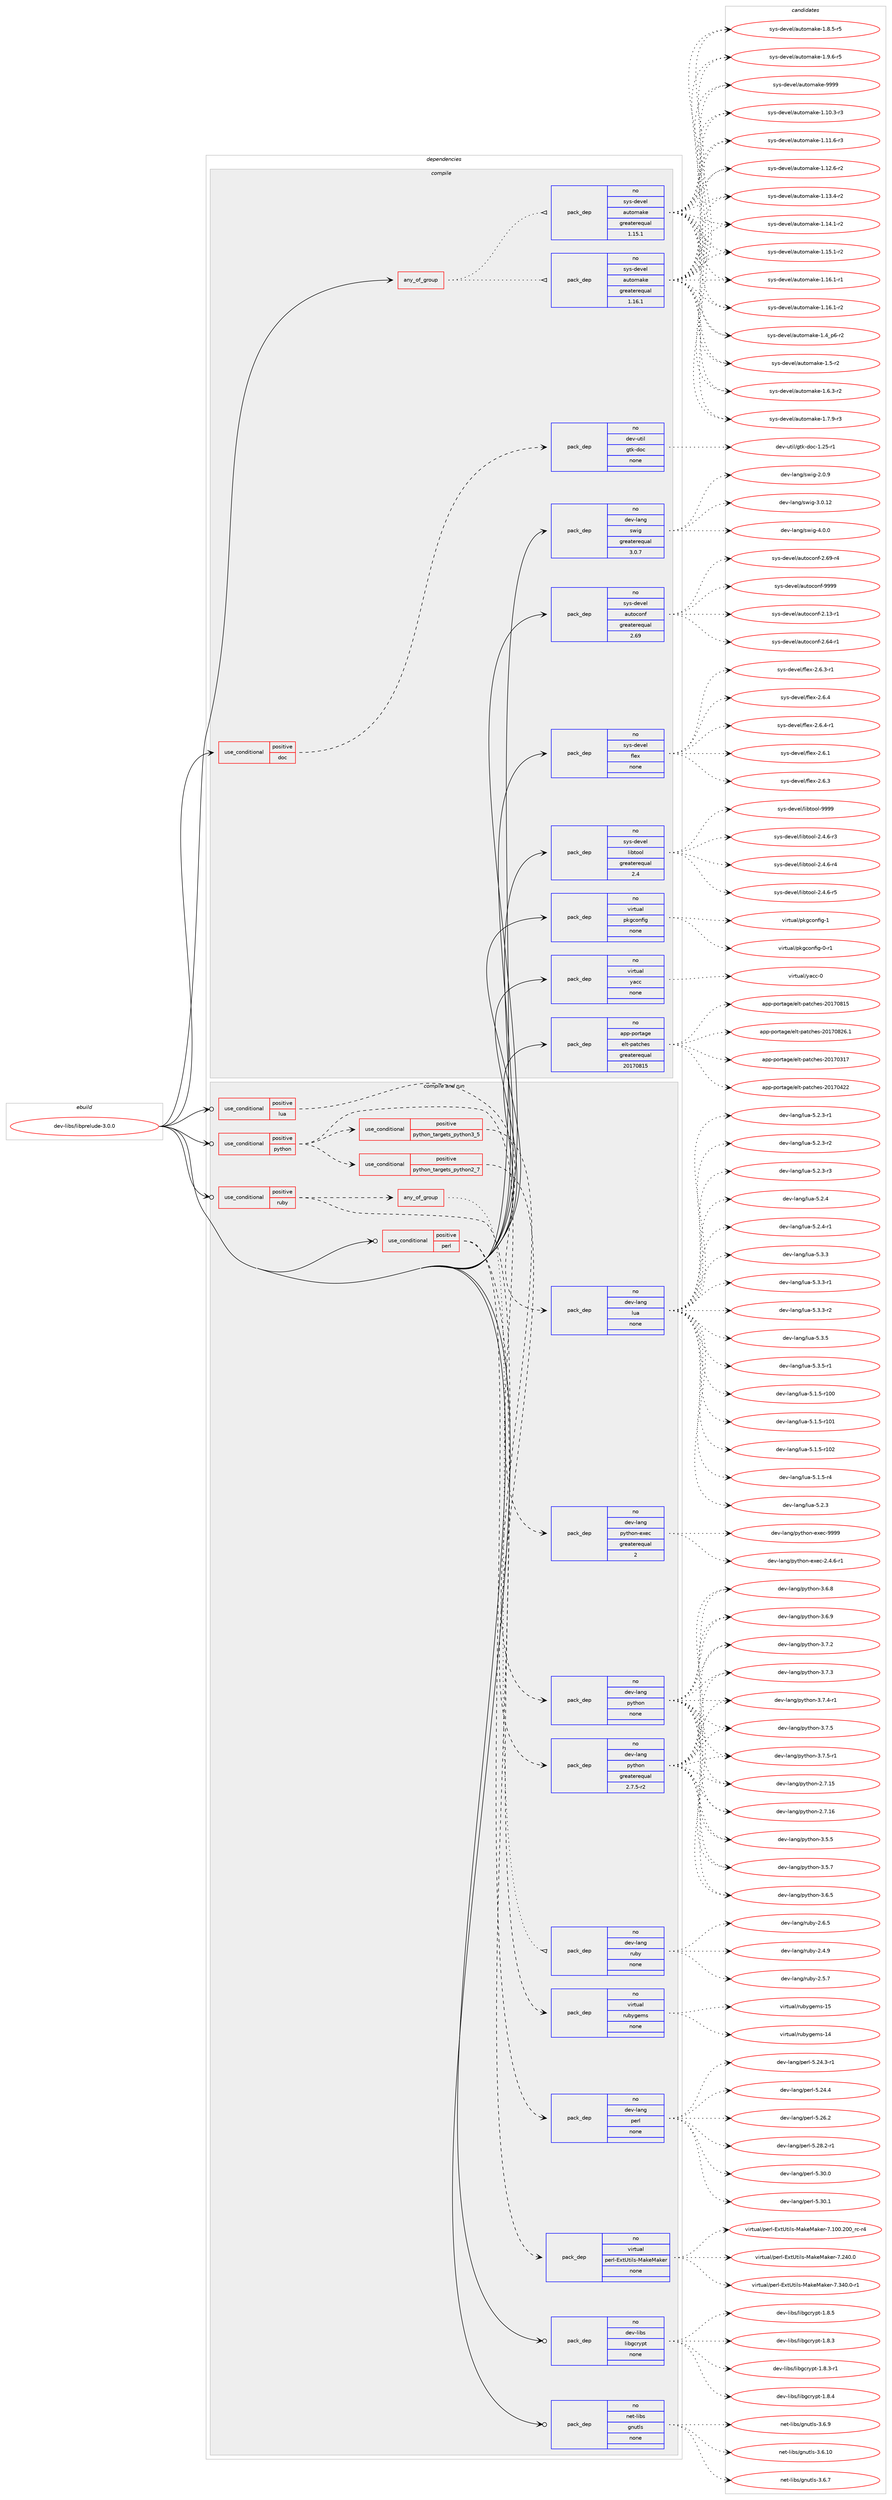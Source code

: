 digraph prolog {

# *************
# Graph options
# *************

newrank=true;
concentrate=true;
compound=true;
graph [rankdir=LR,fontname=Helvetica,fontsize=10,ranksep=1.5];#, ranksep=2.5, nodesep=0.2];
edge  [arrowhead=vee];
node  [fontname=Helvetica,fontsize=10];

# **********
# The ebuild
# **********

subgraph cluster_leftcol {
color=gray;
rank=same;
label=<<i>ebuild</i>>;
id [label="dev-libs/libprelude-3.0.0", color=red, width=4, href="../dev-libs/libprelude-3.0.0.svg"];
}

# ****************
# The dependencies
# ****************

subgraph cluster_midcol {
color=gray;
label=<<i>dependencies</i>>;
subgraph cluster_compile {
fillcolor="#eeeeee";
style=filled;
label=<<i>compile</i>>;
subgraph any11144 {
dependency566555 [label=<<TABLE BORDER="0" CELLBORDER="1" CELLSPACING="0" CELLPADDING="4"><TR><TD CELLPADDING="10">any_of_group</TD></TR></TABLE>>, shape=none, color=red];subgraph pack423115 {
dependency566556 [label=<<TABLE BORDER="0" CELLBORDER="1" CELLSPACING="0" CELLPADDING="4" WIDTH="220"><TR><TD ROWSPAN="6" CELLPADDING="30">pack_dep</TD></TR><TR><TD WIDTH="110">no</TD></TR><TR><TD>sys-devel</TD></TR><TR><TD>automake</TD></TR><TR><TD>greaterequal</TD></TR><TR><TD>1.16.1</TD></TR></TABLE>>, shape=none, color=blue];
}
dependency566555:e -> dependency566556:w [weight=20,style="dotted",arrowhead="oinv"];
subgraph pack423116 {
dependency566557 [label=<<TABLE BORDER="0" CELLBORDER="1" CELLSPACING="0" CELLPADDING="4" WIDTH="220"><TR><TD ROWSPAN="6" CELLPADDING="30">pack_dep</TD></TR><TR><TD WIDTH="110">no</TD></TR><TR><TD>sys-devel</TD></TR><TR><TD>automake</TD></TR><TR><TD>greaterequal</TD></TR><TR><TD>1.15.1</TD></TR></TABLE>>, shape=none, color=blue];
}
dependency566555:e -> dependency566557:w [weight=20,style="dotted",arrowhead="oinv"];
}
id:e -> dependency566555:w [weight=20,style="solid",arrowhead="vee"];
subgraph cond131939 {
dependency566558 [label=<<TABLE BORDER="0" CELLBORDER="1" CELLSPACING="0" CELLPADDING="4"><TR><TD ROWSPAN="3" CELLPADDING="10">use_conditional</TD></TR><TR><TD>positive</TD></TR><TR><TD>doc</TD></TR></TABLE>>, shape=none, color=red];
subgraph pack423117 {
dependency566559 [label=<<TABLE BORDER="0" CELLBORDER="1" CELLSPACING="0" CELLPADDING="4" WIDTH="220"><TR><TD ROWSPAN="6" CELLPADDING="30">pack_dep</TD></TR><TR><TD WIDTH="110">no</TD></TR><TR><TD>dev-util</TD></TR><TR><TD>gtk-doc</TD></TR><TR><TD>none</TD></TR><TR><TD></TD></TR></TABLE>>, shape=none, color=blue];
}
dependency566558:e -> dependency566559:w [weight=20,style="dashed",arrowhead="vee"];
}
id:e -> dependency566558:w [weight=20,style="solid",arrowhead="vee"];
subgraph pack423118 {
dependency566560 [label=<<TABLE BORDER="0" CELLBORDER="1" CELLSPACING="0" CELLPADDING="4" WIDTH="220"><TR><TD ROWSPAN="6" CELLPADDING="30">pack_dep</TD></TR><TR><TD WIDTH="110">no</TD></TR><TR><TD>app-portage</TD></TR><TR><TD>elt-patches</TD></TR><TR><TD>greaterequal</TD></TR><TR><TD>20170815</TD></TR></TABLE>>, shape=none, color=blue];
}
id:e -> dependency566560:w [weight=20,style="solid",arrowhead="vee"];
subgraph pack423119 {
dependency566561 [label=<<TABLE BORDER="0" CELLBORDER="1" CELLSPACING="0" CELLPADDING="4" WIDTH="220"><TR><TD ROWSPAN="6" CELLPADDING="30">pack_dep</TD></TR><TR><TD WIDTH="110">no</TD></TR><TR><TD>dev-lang</TD></TR><TR><TD>swig</TD></TR><TR><TD>greaterequal</TD></TR><TR><TD>3.0.7</TD></TR></TABLE>>, shape=none, color=blue];
}
id:e -> dependency566561:w [weight=20,style="solid",arrowhead="vee"];
subgraph pack423120 {
dependency566562 [label=<<TABLE BORDER="0" CELLBORDER="1" CELLSPACING="0" CELLPADDING="4" WIDTH="220"><TR><TD ROWSPAN="6" CELLPADDING="30">pack_dep</TD></TR><TR><TD WIDTH="110">no</TD></TR><TR><TD>sys-devel</TD></TR><TR><TD>autoconf</TD></TR><TR><TD>greaterequal</TD></TR><TR><TD>2.69</TD></TR></TABLE>>, shape=none, color=blue];
}
id:e -> dependency566562:w [weight=20,style="solid",arrowhead="vee"];
subgraph pack423121 {
dependency566563 [label=<<TABLE BORDER="0" CELLBORDER="1" CELLSPACING="0" CELLPADDING="4" WIDTH="220"><TR><TD ROWSPAN="6" CELLPADDING="30">pack_dep</TD></TR><TR><TD WIDTH="110">no</TD></TR><TR><TD>sys-devel</TD></TR><TR><TD>flex</TD></TR><TR><TD>none</TD></TR><TR><TD></TD></TR></TABLE>>, shape=none, color=blue];
}
id:e -> dependency566563:w [weight=20,style="solid",arrowhead="vee"];
subgraph pack423122 {
dependency566564 [label=<<TABLE BORDER="0" CELLBORDER="1" CELLSPACING="0" CELLPADDING="4" WIDTH="220"><TR><TD ROWSPAN="6" CELLPADDING="30">pack_dep</TD></TR><TR><TD WIDTH="110">no</TD></TR><TR><TD>sys-devel</TD></TR><TR><TD>libtool</TD></TR><TR><TD>greaterequal</TD></TR><TR><TD>2.4</TD></TR></TABLE>>, shape=none, color=blue];
}
id:e -> dependency566564:w [weight=20,style="solid",arrowhead="vee"];
subgraph pack423123 {
dependency566565 [label=<<TABLE BORDER="0" CELLBORDER="1" CELLSPACING="0" CELLPADDING="4" WIDTH="220"><TR><TD ROWSPAN="6" CELLPADDING="30">pack_dep</TD></TR><TR><TD WIDTH="110">no</TD></TR><TR><TD>virtual</TD></TR><TR><TD>pkgconfig</TD></TR><TR><TD>none</TD></TR><TR><TD></TD></TR></TABLE>>, shape=none, color=blue];
}
id:e -> dependency566565:w [weight=20,style="solid",arrowhead="vee"];
subgraph pack423124 {
dependency566566 [label=<<TABLE BORDER="0" CELLBORDER="1" CELLSPACING="0" CELLPADDING="4" WIDTH="220"><TR><TD ROWSPAN="6" CELLPADDING="30">pack_dep</TD></TR><TR><TD WIDTH="110">no</TD></TR><TR><TD>virtual</TD></TR><TR><TD>yacc</TD></TR><TR><TD>none</TD></TR><TR><TD></TD></TR></TABLE>>, shape=none, color=blue];
}
id:e -> dependency566566:w [weight=20,style="solid",arrowhead="vee"];
}
subgraph cluster_compileandrun {
fillcolor="#eeeeee";
style=filled;
label=<<i>compile and run</i>>;
subgraph cond131940 {
dependency566567 [label=<<TABLE BORDER="0" CELLBORDER="1" CELLSPACING="0" CELLPADDING="4"><TR><TD ROWSPAN="3" CELLPADDING="10">use_conditional</TD></TR><TR><TD>positive</TD></TR><TR><TD>lua</TD></TR></TABLE>>, shape=none, color=red];
subgraph pack423125 {
dependency566568 [label=<<TABLE BORDER="0" CELLBORDER="1" CELLSPACING="0" CELLPADDING="4" WIDTH="220"><TR><TD ROWSPAN="6" CELLPADDING="30">pack_dep</TD></TR><TR><TD WIDTH="110">no</TD></TR><TR><TD>dev-lang</TD></TR><TR><TD>lua</TD></TR><TR><TD>none</TD></TR><TR><TD></TD></TR></TABLE>>, shape=none, color=blue];
}
dependency566567:e -> dependency566568:w [weight=20,style="dashed",arrowhead="vee"];
}
id:e -> dependency566567:w [weight=20,style="solid",arrowhead="odotvee"];
subgraph cond131941 {
dependency566569 [label=<<TABLE BORDER="0" CELLBORDER="1" CELLSPACING="0" CELLPADDING="4"><TR><TD ROWSPAN="3" CELLPADDING="10">use_conditional</TD></TR><TR><TD>positive</TD></TR><TR><TD>perl</TD></TR></TABLE>>, shape=none, color=red];
subgraph pack423126 {
dependency566570 [label=<<TABLE BORDER="0" CELLBORDER="1" CELLSPACING="0" CELLPADDING="4" WIDTH="220"><TR><TD ROWSPAN="6" CELLPADDING="30">pack_dep</TD></TR><TR><TD WIDTH="110">no</TD></TR><TR><TD>dev-lang</TD></TR><TR><TD>perl</TD></TR><TR><TD>none</TD></TR><TR><TD></TD></TR></TABLE>>, shape=none, color=blue];
}
dependency566569:e -> dependency566570:w [weight=20,style="dashed",arrowhead="vee"];
subgraph pack423127 {
dependency566571 [label=<<TABLE BORDER="0" CELLBORDER="1" CELLSPACING="0" CELLPADDING="4" WIDTH="220"><TR><TD ROWSPAN="6" CELLPADDING="30">pack_dep</TD></TR><TR><TD WIDTH="110">no</TD></TR><TR><TD>virtual</TD></TR><TR><TD>perl-ExtUtils-MakeMaker</TD></TR><TR><TD>none</TD></TR><TR><TD></TD></TR></TABLE>>, shape=none, color=blue];
}
dependency566569:e -> dependency566571:w [weight=20,style="dashed",arrowhead="vee"];
}
id:e -> dependency566569:w [weight=20,style="solid",arrowhead="odotvee"];
subgraph cond131942 {
dependency566572 [label=<<TABLE BORDER="0" CELLBORDER="1" CELLSPACING="0" CELLPADDING="4"><TR><TD ROWSPAN="3" CELLPADDING="10">use_conditional</TD></TR><TR><TD>positive</TD></TR><TR><TD>python</TD></TR></TABLE>>, shape=none, color=red];
subgraph cond131943 {
dependency566573 [label=<<TABLE BORDER="0" CELLBORDER="1" CELLSPACING="0" CELLPADDING="4"><TR><TD ROWSPAN="3" CELLPADDING="10">use_conditional</TD></TR><TR><TD>positive</TD></TR><TR><TD>python_targets_python2_7</TD></TR></TABLE>>, shape=none, color=red];
subgraph pack423128 {
dependency566574 [label=<<TABLE BORDER="0" CELLBORDER="1" CELLSPACING="0" CELLPADDING="4" WIDTH="220"><TR><TD ROWSPAN="6" CELLPADDING="30">pack_dep</TD></TR><TR><TD WIDTH="110">no</TD></TR><TR><TD>dev-lang</TD></TR><TR><TD>python</TD></TR><TR><TD>greaterequal</TD></TR><TR><TD>2.7.5-r2</TD></TR></TABLE>>, shape=none, color=blue];
}
dependency566573:e -> dependency566574:w [weight=20,style="dashed",arrowhead="vee"];
}
dependency566572:e -> dependency566573:w [weight=20,style="dashed",arrowhead="vee"];
subgraph cond131944 {
dependency566575 [label=<<TABLE BORDER="0" CELLBORDER="1" CELLSPACING="0" CELLPADDING="4"><TR><TD ROWSPAN="3" CELLPADDING="10">use_conditional</TD></TR><TR><TD>positive</TD></TR><TR><TD>python_targets_python3_5</TD></TR></TABLE>>, shape=none, color=red];
subgraph pack423129 {
dependency566576 [label=<<TABLE BORDER="0" CELLBORDER="1" CELLSPACING="0" CELLPADDING="4" WIDTH="220"><TR><TD ROWSPAN="6" CELLPADDING="30">pack_dep</TD></TR><TR><TD WIDTH="110">no</TD></TR><TR><TD>dev-lang</TD></TR><TR><TD>python</TD></TR><TR><TD>none</TD></TR><TR><TD></TD></TR></TABLE>>, shape=none, color=blue];
}
dependency566575:e -> dependency566576:w [weight=20,style="dashed",arrowhead="vee"];
}
dependency566572:e -> dependency566575:w [weight=20,style="dashed",arrowhead="vee"];
subgraph pack423130 {
dependency566577 [label=<<TABLE BORDER="0" CELLBORDER="1" CELLSPACING="0" CELLPADDING="4" WIDTH="220"><TR><TD ROWSPAN="6" CELLPADDING="30">pack_dep</TD></TR><TR><TD WIDTH="110">no</TD></TR><TR><TD>dev-lang</TD></TR><TR><TD>python-exec</TD></TR><TR><TD>greaterequal</TD></TR><TR><TD>2</TD></TR></TABLE>>, shape=none, color=blue];
}
dependency566572:e -> dependency566577:w [weight=20,style="dashed",arrowhead="vee"];
}
id:e -> dependency566572:w [weight=20,style="solid",arrowhead="odotvee"];
subgraph cond131945 {
dependency566578 [label=<<TABLE BORDER="0" CELLBORDER="1" CELLSPACING="0" CELLPADDING="4"><TR><TD ROWSPAN="3" CELLPADDING="10">use_conditional</TD></TR><TR><TD>positive</TD></TR><TR><TD>ruby</TD></TR></TABLE>>, shape=none, color=red];
subgraph any11145 {
dependency566579 [label=<<TABLE BORDER="0" CELLBORDER="1" CELLSPACING="0" CELLPADDING="4"><TR><TD CELLPADDING="10">any_of_group</TD></TR></TABLE>>, shape=none, color=red];subgraph pack423131 {
dependency566580 [label=<<TABLE BORDER="0" CELLBORDER="1" CELLSPACING="0" CELLPADDING="4" WIDTH="220"><TR><TD ROWSPAN="6" CELLPADDING="30">pack_dep</TD></TR><TR><TD WIDTH="110">no</TD></TR><TR><TD>dev-lang</TD></TR><TR><TD>ruby</TD></TR><TR><TD>none</TD></TR><TR><TD></TD></TR></TABLE>>, shape=none, color=blue];
}
dependency566579:e -> dependency566580:w [weight=20,style="dotted",arrowhead="oinv"];
}
dependency566578:e -> dependency566579:w [weight=20,style="dashed",arrowhead="vee"];
subgraph pack423132 {
dependency566581 [label=<<TABLE BORDER="0" CELLBORDER="1" CELLSPACING="0" CELLPADDING="4" WIDTH="220"><TR><TD ROWSPAN="6" CELLPADDING="30">pack_dep</TD></TR><TR><TD WIDTH="110">no</TD></TR><TR><TD>virtual</TD></TR><TR><TD>rubygems</TD></TR><TR><TD>none</TD></TR><TR><TD></TD></TR></TABLE>>, shape=none, color=blue];
}
dependency566578:e -> dependency566581:w [weight=20,style="dashed",arrowhead="vee"];
}
id:e -> dependency566578:w [weight=20,style="solid",arrowhead="odotvee"];
subgraph pack423133 {
dependency566582 [label=<<TABLE BORDER="0" CELLBORDER="1" CELLSPACING="0" CELLPADDING="4" WIDTH="220"><TR><TD ROWSPAN="6" CELLPADDING="30">pack_dep</TD></TR><TR><TD WIDTH="110">no</TD></TR><TR><TD>dev-libs</TD></TR><TR><TD>libgcrypt</TD></TR><TR><TD>none</TD></TR><TR><TD></TD></TR></TABLE>>, shape=none, color=blue];
}
id:e -> dependency566582:w [weight=20,style="solid",arrowhead="odotvee"];
subgraph pack423134 {
dependency566583 [label=<<TABLE BORDER="0" CELLBORDER="1" CELLSPACING="0" CELLPADDING="4" WIDTH="220"><TR><TD ROWSPAN="6" CELLPADDING="30">pack_dep</TD></TR><TR><TD WIDTH="110">no</TD></TR><TR><TD>net-libs</TD></TR><TR><TD>gnutls</TD></TR><TR><TD>none</TD></TR><TR><TD></TD></TR></TABLE>>, shape=none, color=blue];
}
id:e -> dependency566583:w [weight=20,style="solid",arrowhead="odotvee"];
}
subgraph cluster_run {
fillcolor="#eeeeee";
style=filled;
label=<<i>run</i>>;
}
}

# **************
# The candidates
# **************

subgraph cluster_choices {
rank=same;
color=gray;
label=<<i>candidates</i>>;

subgraph choice423115 {
color=black;
nodesep=1;
choice11512111545100101118101108479711711611110997107101454946494846514511451 [label="sys-devel/automake-1.10.3-r3", color=red, width=4,href="../sys-devel/automake-1.10.3-r3.svg"];
choice11512111545100101118101108479711711611110997107101454946494946544511451 [label="sys-devel/automake-1.11.6-r3", color=red, width=4,href="../sys-devel/automake-1.11.6-r3.svg"];
choice11512111545100101118101108479711711611110997107101454946495046544511450 [label="sys-devel/automake-1.12.6-r2", color=red, width=4,href="../sys-devel/automake-1.12.6-r2.svg"];
choice11512111545100101118101108479711711611110997107101454946495146524511450 [label="sys-devel/automake-1.13.4-r2", color=red, width=4,href="../sys-devel/automake-1.13.4-r2.svg"];
choice11512111545100101118101108479711711611110997107101454946495246494511450 [label="sys-devel/automake-1.14.1-r2", color=red, width=4,href="../sys-devel/automake-1.14.1-r2.svg"];
choice11512111545100101118101108479711711611110997107101454946495346494511450 [label="sys-devel/automake-1.15.1-r2", color=red, width=4,href="../sys-devel/automake-1.15.1-r2.svg"];
choice11512111545100101118101108479711711611110997107101454946495446494511449 [label="sys-devel/automake-1.16.1-r1", color=red, width=4,href="../sys-devel/automake-1.16.1-r1.svg"];
choice11512111545100101118101108479711711611110997107101454946495446494511450 [label="sys-devel/automake-1.16.1-r2", color=red, width=4,href="../sys-devel/automake-1.16.1-r2.svg"];
choice115121115451001011181011084797117116111109971071014549465295112544511450 [label="sys-devel/automake-1.4_p6-r2", color=red, width=4,href="../sys-devel/automake-1.4_p6-r2.svg"];
choice11512111545100101118101108479711711611110997107101454946534511450 [label="sys-devel/automake-1.5-r2", color=red, width=4,href="../sys-devel/automake-1.5-r2.svg"];
choice115121115451001011181011084797117116111109971071014549465446514511450 [label="sys-devel/automake-1.6.3-r2", color=red, width=4,href="../sys-devel/automake-1.6.3-r2.svg"];
choice115121115451001011181011084797117116111109971071014549465546574511451 [label="sys-devel/automake-1.7.9-r3", color=red, width=4,href="../sys-devel/automake-1.7.9-r3.svg"];
choice115121115451001011181011084797117116111109971071014549465646534511453 [label="sys-devel/automake-1.8.5-r5", color=red, width=4,href="../sys-devel/automake-1.8.5-r5.svg"];
choice115121115451001011181011084797117116111109971071014549465746544511453 [label="sys-devel/automake-1.9.6-r5", color=red, width=4,href="../sys-devel/automake-1.9.6-r5.svg"];
choice115121115451001011181011084797117116111109971071014557575757 [label="sys-devel/automake-9999", color=red, width=4,href="../sys-devel/automake-9999.svg"];
dependency566556:e -> choice11512111545100101118101108479711711611110997107101454946494846514511451:w [style=dotted,weight="100"];
dependency566556:e -> choice11512111545100101118101108479711711611110997107101454946494946544511451:w [style=dotted,weight="100"];
dependency566556:e -> choice11512111545100101118101108479711711611110997107101454946495046544511450:w [style=dotted,weight="100"];
dependency566556:e -> choice11512111545100101118101108479711711611110997107101454946495146524511450:w [style=dotted,weight="100"];
dependency566556:e -> choice11512111545100101118101108479711711611110997107101454946495246494511450:w [style=dotted,weight="100"];
dependency566556:e -> choice11512111545100101118101108479711711611110997107101454946495346494511450:w [style=dotted,weight="100"];
dependency566556:e -> choice11512111545100101118101108479711711611110997107101454946495446494511449:w [style=dotted,weight="100"];
dependency566556:e -> choice11512111545100101118101108479711711611110997107101454946495446494511450:w [style=dotted,weight="100"];
dependency566556:e -> choice115121115451001011181011084797117116111109971071014549465295112544511450:w [style=dotted,weight="100"];
dependency566556:e -> choice11512111545100101118101108479711711611110997107101454946534511450:w [style=dotted,weight="100"];
dependency566556:e -> choice115121115451001011181011084797117116111109971071014549465446514511450:w [style=dotted,weight="100"];
dependency566556:e -> choice115121115451001011181011084797117116111109971071014549465546574511451:w [style=dotted,weight="100"];
dependency566556:e -> choice115121115451001011181011084797117116111109971071014549465646534511453:w [style=dotted,weight="100"];
dependency566556:e -> choice115121115451001011181011084797117116111109971071014549465746544511453:w [style=dotted,weight="100"];
dependency566556:e -> choice115121115451001011181011084797117116111109971071014557575757:w [style=dotted,weight="100"];
}
subgraph choice423116 {
color=black;
nodesep=1;
choice11512111545100101118101108479711711611110997107101454946494846514511451 [label="sys-devel/automake-1.10.3-r3", color=red, width=4,href="../sys-devel/automake-1.10.3-r3.svg"];
choice11512111545100101118101108479711711611110997107101454946494946544511451 [label="sys-devel/automake-1.11.6-r3", color=red, width=4,href="../sys-devel/automake-1.11.6-r3.svg"];
choice11512111545100101118101108479711711611110997107101454946495046544511450 [label="sys-devel/automake-1.12.6-r2", color=red, width=4,href="../sys-devel/automake-1.12.6-r2.svg"];
choice11512111545100101118101108479711711611110997107101454946495146524511450 [label="sys-devel/automake-1.13.4-r2", color=red, width=4,href="../sys-devel/automake-1.13.4-r2.svg"];
choice11512111545100101118101108479711711611110997107101454946495246494511450 [label="sys-devel/automake-1.14.1-r2", color=red, width=4,href="../sys-devel/automake-1.14.1-r2.svg"];
choice11512111545100101118101108479711711611110997107101454946495346494511450 [label="sys-devel/automake-1.15.1-r2", color=red, width=4,href="../sys-devel/automake-1.15.1-r2.svg"];
choice11512111545100101118101108479711711611110997107101454946495446494511449 [label="sys-devel/automake-1.16.1-r1", color=red, width=4,href="../sys-devel/automake-1.16.1-r1.svg"];
choice11512111545100101118101108479711711611110997107101454946495446494511450 [label="sys-devel/automake-1.16.1-r2", color=red, width=4,href="../sys-devel/automake-1.16.1-r2.svg"];
choice115121115451001011181011084797117116111109971071014549465295112544511450 [label="sys-devel/automake-1.4_p6-r2", color=red, width=4,href="../sys-devel/automake-1.4_p6-r2.svg"];
choice11512111545100101118101108479711711611110997107101454946534511450 [label="sys-devel/automake-1.5-r2", color=red, width=4,href="../sys-devel/automake-1.5-r2.svg"];
choice115121115451001011181011084797117116111109971071014549465446514511450 [label="sys-devel/automake-1.6.3-r2", color=red, width=4,href="../sys-devel/automake-1.6.3-r2.svg"];
choice115121115451001011181011084797117116111109971071014549465546574511451 [label="sys-devel/automake-1.7.9-r3", color=red, width=4,href="../sys-devel/automake-1.7.9-r3.svg"];
choice115121115451001011181011084797117116111109971071014549465646534511453 [label="sys-devel/automake-1.8.5-r5", color=red, width=4,href="../sys-devel/automake-1.8.5-r5.svg"];
choice115121115451001011181011084797117116111109971071014549465746544511453 [label="sys-devel/automake-1.9.6-r5", color=red, width=4,href="../sys-devel/automake-1.9.6-r5.svg"];
choice115121115451001011181011084797117116111109971071014557575757 [label="sys-devel/automake-9999", color=red, width=4,href="../sys-devel/automake-9999.svg"];
dependency566557:e -> choice11512111545100101118101108479711711611110997107101454946494846514511451:w [style=dotted,weight="100"];
dependency566557:e -> choice11512111545100101118101108479711711611110997107101454946494946544511451:w [style=dotted,weight="100"];
dependency566557:e -> choice11512111545100101118101108479711711611110997107101454946495046544511450:w [style=dotted,weight="100"];
dependency566557:e -> choice11512111545100101118101108479711711611110997107101454946495146524511450:w [style=dotted,weight="100"];
dependency566557:e -> choice11512111545100101118101108479711711611110997107101454946495246494511450:w [style=dotted,weight="100"];
dependency566557:e -> choice11512111545100101118101108479711711611110997107101454946495346494511450:w [style=dotted,weight="100"];
dependency566557:e -> choice11512111545100101118101108479711711611110997107101454946495446494511449:w [style=dotted,weight="100"];
dependency566557:e -> choice11512111545100101118101108479711711611110997107101454946495446494511450:w [style=dotted,weight="100"];
dependency566557:e -> choice115121115451001011181011084797117116111109971071014549465295112544511450:w [style=dotted,weight="100"];
dependency566557:e -> choice11512111545100101118101108479711711611110997107101454946534511450:w [style=dotted,weight="100"];
dependency566557:e -> choice115121115451001011181011084797117116111109971071014549465446514511450:w [style=dotted,weight="100"];
dependency566557:e -> choice115121115451001011181011084797117116111109971071014549465546574511451:w [style=dotted,weight="100"];
dependency566557:e -> choice115121115451001011181011084797117116111109971071014549465646534511453:w [style=dotted,weight="100"];
dependency566557:e -> choice115121115451001011181011084797117116111109971071014549465746544511453:w [style=dotted,weight="100"];
dependency566557:e -> choice115121115451001011181011084797117116111109971071014557575757:w [style=dotted,weight="100"];
}
subgraph choice423117 {
color=black;
nodesep=1;
choice1001011184511711610510847103116107451001119945494650534511449 [label="dev-util/gtk-doc-1.25-r1", color=red, width=4,href="../dev-util/gtk-doc-1.25-r1.svg"];
dependency566559:e -> choice1001011184511711610510847103116107451001119945494650534511449:w [style=dotted,weight="100"];
}
subgraph choice423118 {
color=black;
nodesep=1;
choice97112112451121111141169710310147101108116451129711699104101115455048495548514955 [label="app-portage/elt-patches-20170317", color=red, width=4,href="../app-portage/elt-patches-20170317.svg"];
choice97112112451121111141169710310147101108116451129711699104101115455048495548525050 [label="app-portage/elt-patches-20170422", color=red, width=4,href="../app-portage/elt-patches-20170422.svg"];
choice97112112451121111141169710310147101108116451129711699104101115455048495548564953 [label="app-portage/elt-patches-20170815", color=red, width=4,href="../app-portage/elt-patches-20170815.svg"];
choice971121124511211111411697103101471011081164511297116991041011154550484955485650544649 [label="app-portage/elt-patches-20170826.1", color=red, width=4,href="../app-portage/elt-patches-20170826.1.svg"];
dependency566560:e -> choice97112112451121111141169710310147101108116451129711699104101115455048495548514955:w [style=dotted,weight="100"];
dependency566560:e -> choice97112112451121111141169710310147101108116451129711699104101115455048495548525050:w [style=dotted,weight="100"];
dependency566560:e -> choice97112112451121111141169710310147101108116451129711699104101115455048495548564953:w [style=dotted,weight="100"];
dependency566560:e -> choice971121124511211111411697103101471011081164511297116991041011154550484955485650544649:w [style=dotted,weight="100"];
}
subgraph choice423119 {
color=black;
nodesep=1;
choice100101118451089711010347115119105103455046484657 [label="dev-lang/swig-2.0.9", color=red, width=4,href="../dev-lang/swig-2.0.9.svg"];
choice10010111845108971101034711511910510345514648464950 [label="dev-lang/swig-3.0.12", color=red, width=4,href="../dev-lang/swig-3.0.12.svg"];
choice100101118451089711010347115119105103455246484648 [label="dev-lang/swig-4.0.0", color=red, width=4,href="../dev-lang/swig-4.0.0.svg"];
dependency566561:e -> choice100101118451089711010347115119105103455046484657:w [style=dotted,weight="100"];
dependency566561:e -> choice10010111845108971101034711511910510345514648464950:w [style=dotted,weight="100"];
dependency566561:e -> choice100101118451089711010347115119105103455246484648:w [style=dotted,weight="100"];
}
subgraph choice423120 {
color=black;
nodesep=1;
choice1151211154510010111810110847971171161119911111010245504649514511449 [label="sys-devel/autoconf-2.13-r1", color=red, width=4,href="../sys-devel/autoconf-2.13-r1.svg"];
choice1151211154510010111810110847971171161119911111010245504654524511449 [label="sys-devel/autoconf-2.64-r1", color=red, width=4,href="../sys-devel/autoconf-2.64-r1.svg"];
choice1151211154510010111810110847971171161119911111010245504654574511452 [label="sys-devel/autoconf-2.69-r4", color=red, width=4,href="../sys-devel/autoconf-2.69-r4.svg"];
choice115121115451001011181011084797117116111991111101024557575757 [label="sys-devel/autoconf-9999", color=red, width=4,href="../sys-devel/autoconf-9999.svg"];
dependency566562:e -> choice1151211154510010111810110847971171161119911111010245504649514511449:w [style=dotted,weight="100"];
dependency566562:e -> choice1151211154510010111810110847971171161119911111010245504654524511449:w [style=dotted,weight="100"];
dependency566562:e -> choice1151211154510010111810110847971171161119911111010245504654574511452:w [style=dotted,weight="100"];
dependency566562:e -> choice115121115451001011181011084797117116111991111101024557575757:w [style=dotted,weight="100"];
}
subgraph choice423121 {
color=black;
nodesep=1;
choice1151211154510010111810110847102108101120455046544649 [label="sys-devel/flex-2.6.1", color=red, width=4,href="../sys-devel/flex-2.6.1.svg"];
choice1151211154510010111810110847102108101120455046544651 [label="sys-devel/flex-2.6.3", color=red, width=4,href="../sys-devel/flex-2.6.3.svg"];
choice11512111545100101118101108471021081011204550465446514511449 [label="sys-devel/flex-2.6.3-r1", color=red, width=4,href="../sys-devel/flex-2.6.3-r1.svg"];
choice1151211154510010111810110847102108101120455046544652 [label="sys-devel/flex-2.6.4", color=red, width=4,href="../sys-devel/flex-2.6.4.svg"];
choice11512111545100101118101108471021081011204550465446524511449 [label="sys-devel/flex-2.6.4-r1", color=red, width=4,href="../sys-devel/flex-2.6.4-r1.svg"];
dependency566563:e -> choice1151211154510010111810110847102108101120455046544649:w [style=dotted,weight="100"];
dependency566563:e -> choice1151211154510010111810110847102108101120455046544651:w [style=dotted,weight="100"];
dependency566563:e -> choice11512111545100101118101108471021081011204550465446514511449:w [style=dotted,weight="100"];
dependency566563:e -> choice1151211154510010111810110847102108101120455046544652:w [style=dotted,weight="100"];
dependency566563:e -> choice11512111545100101118101108471021081011204550465446524511449:w [style=dotted,weight="100"];
}
subgraph choice423122 {
color=black;
nodesep=1;
choice1151211154510010111810110847108105981161111111084550465246544511451 [label="sys-devel/libtool-2.4.6-r3", color=red, width=4,href="../sys-devel/libtool-2.4.6-r3.svg"];
choice1151211154510010111810110847108105981161111111084550465246544511452 [label="sys-devel/libtool-2.4.6-r4", color=red, width=4,href="../sys-devel/libtool-2.4.6-r4.svg"];
choice1151211154510010111810110847108105981161111111084550465246544511453 [label="sys-devel/libtool-2.4.6-r5", color=red, width=4,href="../sys-devel/libtool-2.4.6-r5.svg"];
choice1151211154510010111810110847108105981161111111084557575757 [label="sys-devel/libtool-9999", color=red, width=4,href="../sys-devel/libtool-9999.svg"];
dependency566564:e -> choice1151211154510010111810110847108105981161111111084550465246544511451:w [style=dotted,weight="100"];
dependency566564:e -> choice1151211154510010111810110847108105981161111111084550465246544511452:w [style=dotted,weight="100"];
dependency566564:e -> choice1151211154510010111810110847108105981161111111084550465246544511453:w [style=dotted,weight="100"];
dependency566564:e -> choice1151211154510010111810110847108105981161111111084557575757:w [style=dotted,weight="100"];
}
subgraph choice423123 {
color=black;
nodesep=1;
choice11810511411611797108471121071039911111010210510345484511449 [label="virtual/pkgconfig-0-r1", color=red, width=4,href="../virtual/pkgconfig-0-r1.svg"];
choice1181051141161179710847112107103991111101021051034549 [label="virtual/pkgconfig-1", color=red, width=4,href="../virtual/pkgconfig-1.svg"];
dependency566565:e -> choice11810511411611797108471121071039911111010210510345484511449:w [style=dotted,weight="100"];
dependency566565:e -> choice1181051141161179710847112107103991111101021051034549:w [style=dotted,weight="100"];
}
subgraph choice423124 {
color=black;
nodesep=1;
choice11810511411611797108471219799994548 [label="virtual/yacc-0", color=red, width=4,href="../virtual/yacc-0.svg"];
dependency566566:e -> choice11810511411611797108471219799994548:w [style=dotted,weight="100"];
}
subgraph choice423125 {
color=black;
nodesep=1;
choice1001011184510897110103471081179745534649465345114494848 [label="dev-lang/lua-5.1.5-r100", color=red, width=4,href="../dev-lang/lua-5.1.5-r100.svg"];
choice1001011184510897110103471081179745534649465345114494849 [label="dev-lang/lua-5.1.5-r101", color=red, width=4,href="../dev-lang/lua-5.1.5-r101.svg"];
choice1001011184510897110103471081179745534649465345114494850 [label="dev-lang/lua-5.1.5-r102", color=red, width=4,href="../dev-lang/lua-5.1.5-r102.svg"];
choice100101118451089711010347108117974553464946534511452 [label="dev-lang/lua-5.1.5-r4", color=red, width=4,href="../dev-lang/lua-5.1.5-r4.svg"];
choice10010111845108971101034710811797455346504651 [label="dev-lang/lua-5.2.3", color=red, width=4,href="../dev-lang/lua-5.2.3.svg"];
choice100101118451089711010347108117974553465046514511449 [label="dev-lang/lua-5.2.3-r1", color=red, width=4,href="../dev-lang/lua-5.2.3-r1.svg"];
choice100101118451089711010347108117974553465046514511450 [label="dev-lang/lua-5.2.3-r2", color=red, width=4,href="../dev-lang/lua-5.2.3-r2.svg"];
choice100101118451089711010347108117974553465046514511451 [label="dev-lang/lua-5.2.3-r3", color=red, width=4,href="../dev-lang/lua-5.2.3-r3.svg"];
choice10010111845108971101034710811797455346504652 [label="dev-lang/lua-5.2.4", color=red, width=4,href="../dev-lang/lua-5.2.4.svg"];
choice100101118451089711010347108117974553465046524511449 [label="dev-lang/lua-5.2.4-r1", color=red, width=4,href="../dev-lang/lua-5.2.4-r1.svg"];
choice10010111845108971101034710811797455346514651 [label="dev-lang/lua-5.3.3", color=red, width=4,href="../dev-lang/lua-5.3.3.svg"];
choice100101118451089711010347108117974553465146514511449 [label="dev-lang/lua-5.3.3-r1", color=red, width=4,href="../dev-lang/lua-5.3.3-r1.svg"];
choice100101118451089711010347108117974553465146514511450 [label="dev-lang/lua-5.3.3-r2", color=red, width=4,href="../dev-lang/lua-5.3.3-r2.svg"];
choice10010111845108971101034710811797455346514653 [label="dev-lang/lua-5.3.5", color=red, width=4,href="../dev-lang/lua-5.3.5.svg"];
choice100101118451089711010347108117974553465146534511449 [label="dev-lang/lua-5.3.5-r1", color=red, width=4,href="../dev-lang/lua-5.3.5-r1.svg"];
dependency566568:e -> choice1001011184510897110103471081179745534649465345114494848:w [style=dotted,weight="100"];
dependency566568:e -> choice1001011184510897110103471081179745534649465345114494849:w [style=dotted,weight="100"];
dependency566568:e -> choice1001011184510897110103471081179745534649465345114494850:w [style=dotted,weight="100"];
dependency566568:e -> choice100101118451089711010347108117974553464946534511452:w [style=dotted,weight="100"];
dependency566568:e -> choice10010111845108971101034710811797455346504651:w [style=dotted,weight="100"];
dependency566568:e -> choice100101118451089711010347108117974553465046514511449:w [style=dotted,weight="100"];
dependency566568:e -> choice100101118451089711010347108117974553465046514511450:w [style=dotted,weight="100"];
dependency566568:e -> choice100101118451089711010347108117974553465046514511451:w [style=dotted,weight="100"];
dependency566568:e -> choice10010111845108971101034710811797455346504652:w [style=dotted,weight="100"];
dependency566568:e -> choice100101118451089711010347108117974553465046524511449:w [style=dotted,weight="100"];
dependency566568:e -> choice10010111845108971101034710811797455346514651:w [style=dotted,weight="100"];
dependency566568:e -> choice100101118451089711010347108117974553465146514511449:w [style=dotted,weight="100"];
dependency566568:e -> choice100101118451089711010347108117974553465146514511450:w [style=dotted,weight="100"];
dependency566568:e -> choice10010111845108971101034710811797455346514653:w [style=dotted,weight="100"];
dependency566568:e -> choice100101118451089711010347108117974553465146534511449:w [style=dotted,weight="100"];
}
subgraph choice423126 {
color=black;
nodesep=1;
choice100101118451089711010347112101114108455346505246514511449 [label="dev-lang/perl-5.24.3-r1", color=red, width=4,href="../dev-lang/perl-5.24.3-r1.svg"];
choice10010111845108971101034711210111410845534650524652 [label="dev-lang/perl-5.24.4", color=red, width=4,href="../dev-lang/perl-5.24.4.svg"];
choice10010111845108971101034711210111410845534650544650 [label="dev-lang/perl-5.26.2", color=red, width=4,href="../dev-lang/perl-5.26.2.svg"];
choice100101118451089711010347112101114108455346505646504511449 [label="dev-lang/perl-5.28.2-r1", color=red, width=4,href="../dev-lang/perl-5.28.2-r1.svg"];
choice10010111845108971101034711210111410845534651484648 [label="dev-lang/perl-5.30.0", color=red, width=4,href="../dev-lang/perl-5.30.0.svg"];
choice10010111845108971101034711210111410845534651484649 [label="dev-lang/perl-5.30.1", color=red, width=4,href="../dev-lang/perl-5.30.1.svg"];
dependency566570:e -> choice100101118451089711010347112101114108455346505246514511449:w [style=dotted,weight="100"];
dependency566570:e -> choice10010111845108971101034711210111410845534650524652:w [style=dotted,weight="100"];
dependency566570:e -> choice10010111845108971101034711210111410845534650544650:w [style=dotted,weight="100"];
dependency566570:e -> choice100101118451089711010347112101114108455346505646504511449:w [style=dotted,weight="100"];
dependency566570:e -> choice10010111845108971101034711210111410845534651484648:w [style=dotted,weight="100"];
dependency566570:e -> choice10010111845108971101034711210111410845534651484649:w [style=dotted,weight="100"];
}
subgraph choice423127 {
color=black;
nodesep=1;
choice118105114116117971084711210111410845691201168511610510811545779710710177971071011144555464948484650484895114994511452 [label="virtual/perl-ExtUtils-MakeMaker-7.100.200_rc-r4", color=red, width=4,href="../virtual/perl-ExtUtils-MakeMaker-7.100.200_rc-r4.svg"];
choice118105114116117971084711210111410845691201168511610510811545779710710177971071011144555465052484648 [label="virtual/perl-ExtUtils-MakeMaker-7.240.0", color=red, width=4,href="../virtual/perl-ExtUtils-MakeMaker-7.240.0.svg"];
choice1181051141161179710847112101114108456912011685116105108115457797107101779710710111445554651524846484511449 [label="virtual/perl-ExtUtils-MakeMaker-7.340.0-r1", color=red, width=4,href="../virtual/perl-ExtUtils-MakeMaker-7.340.0-r1.svg"];
dependency566571:e -> choice118105114116117971084711210111410845691201168511610510811545779710710177971071011144555464948484650484895114994511452:w [style=dotted,weight="100"];
dependency566571:e -> choice118105114116117971084711210111410845691201168511610510811545779710710177971071011144555465052484648:w [style=dotted,weight="100"];
dependency566571:e -> choice1181051141161179710847112101114108456912011685116105108115457797107101779710710111445554651524846484511449:w [style=dotted,weight="100"];
}
subgraph choice423128 {
color=black;
nodesep=1;
choice10010111845108971101034711212111610411111045504655464953 [label="dev-lang/python-2.7.15", color=red, width=4,href="../dev-lang/python-2.7.15.svg"];
choice10010111845108971101034711212111610411111045504655464954 [label="dev-lang/python-2.7.16", color=red, width=4,href="../dev-lang/python-2.7.16.svg"];
choice100101118451089711010347112121116104111110455146534653 [label="dev-lang/python-3.5.5", color=red, width=4,href="../dev-lang/python-3.5.5.svg"];
choice100101118451089711010347112121116104111110455146534655 [label="dev-lang/python-3.5.7", color=red, width=4,href="../dev-lang/python-3.5.7.svg"];
choice100101118451089711010347112121116104111110455146544653 [label="dev-lang/python-3.6.5", color=red, width=4,href="../dev-lang/python-3.6.5.svg"];
choice100101118451089711010347112121116104111110455146544656 [label="dev-lang/python-3.6.8", color=red, width=4,href="../dev-lang/python-3.6.8.svg"];
choice100101118451089711010347112121116104111110455146544657 [label="dev-lang/python-3.6.9", color=red, width=4,href="../dev-lang/python-3.6.9.svg"];
choice100101118451089711010347112121116104111110455146554650 [label="dev-lang/python-3.7.2", color=red, width=4,href="../dev-lang/python-3.7.2.svg"];
choice100101118451089711010347112121116104111110455146554651 [label="dev-lang/python-3.7.3", color=red, width=4,href="../dev-lang/python-3.7.3.svg"];
choice1001011184510897110103471121211161041111104551465546524511449 [label="dev-lang/python-3.7.4-r1", color=red, width=4,href="../dev-lang/python-3.7.4-r1.svg"];
choice100101118451089711010347112121116104111110455146554653 [label="dev-lang/python-3.7.5", color=red, width=4,href="../dev-lang/python-3.7.5.svg"];
choice1001011184510897110103471121211161041111104551465546534511449 [label="dev-lang/python-3.7.5-r1", color=red, width=4,href="../dev-lang/python-3.7.5-r1.svg"];
dependency566574:e -> choice10010111845108971101034711212111610411111045504655464953:w [style=dotted,weight="100"];
dependency566574:e -> choice10010111845108971101034711212111610411111045504655464954:w [style=dotted,weight="100"];
dependency566574:e -> choice100101118451089711010347112121116104111110455146534653:w [style=dotted,weight="100"];
dependency566574:e -> choice100101118451089711010347112121116104111110455146534655:w [style=dotted,weight="100"];
dependency566574:e -> choice100101118451089711010347112121116104111110455146544653:w [style=dotted,weight="100"];
dependency566574:e -> choice100101118451089711010347112121116104111110455146544656:w [style=dotted,weight="100"];
dependency566574:e -> choice100101118451089711010347112121116104111110455146544657:w [style=dotted,weight="100"];
dependency566574:e -> choice100101118451089711010347112121116104111110455146554650:w [style=dotted,weight="100"];
dependency566574:e -> choice100101118451089711010347112121116104111110455146554651:w [style=dotted,weight="100"];
dependency566574:e -> choice1001011184510897110103471121211161041111104551465546524511449:w [style=dotted,weight="100"];
dependency566574:e -> choice100101118451089711010347112121116104111110455146554653:w [style=dotted,weight="100"];
dependency566574:e -> choice1001011184510897110103471121211161041111104551465546534511449:w [style=dotted,weight="100"];
}
subgraph choice423129 {
color=black;
nodesep=1;
choice10010111845108971101034711212111610411111045504655464953 [label="dev-lang/python-2.7.15", color=red, width=4,href="../dev-lang/python-2.7.15.svg"];
choice10010111845108971101034711212111610411111045504655464954 [label="dev-lang/python-2.7.16", color=red, width=4,href="../dev-lang/python-2.7.16.svg"];
choice100101118451089711010347112121116104111110455146534653 [label="dev-lang/python-3.5.5", color=red, width=4,href="../dev-lang/python-3.5.5.svg"];
choice100101118451089711010347112121116104111110455146534655 [label="dev-lang/python-3.5.7", color=red, width=4,href="../dev-lang/python-3.5.7.svg"];
choice100101118451089711010347112121116104111110455146544653 [label="dev-lang/python-3.6.5", color=red, width=4,href="../dev-lang/python-3.6.5.svg"];
choice100101118451089711010347112121116104111110455146544656 [label="dev-lang/python-3.6.8", color=red, width=4,href="../dev-lang/python-3.6.8.svg"];
choice100101118451089711010347112121116104111110455146544657 [label="dev-lang/python-3.6.9", color=red, width=4,href="../dev-lang/python-3.6.9.svg"];
choice100101118451089711010347112121116104111110455146554650 [label="dev-lang/python-3.7.2", color=red, width=4,href="../dev-lang/python-3.7.2.svg"];
choice100101118451089711010347112121116104111110455146554651 [label="dev-lang/python-3.7.3", color=red, width=4,href="../dev-lang/python-3.7.3.svg"];
choice1001011184510897110103471121211161041111104551465546524511449 [label="dev-lang/python-3.7.4-r1", color=red, width=4,href="../dev-lang/python-3.7.4-r1.svg"];
choice100101118451089711010347112121116104111110455146554653 [label="dev-lang/python-3.7.5", color=red, width=4,href="../dev-lang/python-3.7.5.svg"];
choice1001011184510897110103471121211161041111104551465546534511449 [label="dev-lang/python-3.7.5-r1", color=red, width=4,href="../dev-lang/python-3.7.5-r1.svg"];
dependency566576:e -> choice10010111845108971101034711212111610411111045504655464953:w [style=dotted,weight="100"];
dependency566576:e -> choice10010111845108971101034711212111610411111045504655464954:w [style=dotted,weight="100"];
dependency566576:e -> choice100101118451089711010347112121116104111110455146534653:w [style=dotted,weight="100"];
dependency566576:e -> choice100101118451089711010347112121116104111110455146534655:w [style=dotted,weight="100"];
dependency566576:e -> choice100101118451089711010347112121116104111110455146544653:w [style=dotted,weight="100"];
dependency566576:e -> choice100101118451089711010347112121116104111110455146544656:w [style=dotted,weight="100"];
dependency566576:e -> choice100101118451089711010347112121116104111110455146544657:w [style=dotted,weight="100"];
dependency566576:e -> choice100101118451089711010347112121116104111110455146554650:w [style=dotted,weight="100"];
dependency566576:e -> choice100101118451089711010347112121116104111110455146554651:w [style=dotted,weight="100"];
dependency566576:e -> choice1001011184510897110103471121211161041111104551465546524511449:w [style=dotted,weight="100"];
dependency566576:e -> choice100101118451089711010347112121116104111110455146554653:w [style=dotted,weight="100"];
dependency566576:e -> choice1001011184510897110103471121211161041111104551465546534511449:w [style=dotted,weight="100"];
}
subgraph choice423130 {
color=black;
nodesep=1;
choice10010111845108971101034711212111610411111045101120101994550465246544511449 [label="dev-lang/python-exec-2.4.6-r1", color=red, width=4,href="../dev-lang/python-exec-2.4.6-r1.svg"];
choice10010111845108971101034711212111610411111045101120101994557575757 [label="dev-lang/python-exec-9999", color=red, width=4,href="../dev-lang/python-exec-9999.svg"];
dependency566577:e -> choice10010111845108971101034711212111610411111045101120101994550465246544511449:w [style=dotted,weight="100"];
dependency566577:e -> choice10010111845108971101034711212111610411111045101120101994557575757:w [style=dotted,weight="100"];
}
subgraph choice423131 {
color=black;
nodesep=1;
choice10010111845108971101034711411798121455046524657 [label="dev-lang/ruby-2.4.9", color=red, width=4,href="../dev-lang/ruby-2.4.9.svg"];
choice10010111845108971101034711411798121455046534655 [label="dev-lang/ruby-2.5.7", color=red, width=4,href="../dev-lang/ruby-2.5.7.svg"];
choice10010111845108971101034711411798121455046544653 [label="dev-lang/ruby-2.6.5", color=red, width=4,href="../dev-lang/ruby-2.6.5.svg"];
dependency566580:e -> choice10010111845108971101034711411798121455046524657:w [style=dotted,weight="100"];
dependency566580:e -> choice10010111845108971101034711411798121455046534655:w [style=dotted,weight="100"];
dependency566580:e -> choice10010111845108971101034711411798121455046544653:w [style=dotted,weight="100"];
}
subgraph choice423132 {
color=black;
nodesep=1;
choice118105114116117971084711411798121103101109115454952 [label="virtual/rubygems-14", color=red, width=4,href="../virtual/rubygems-14.svg"];
choice118105114116117971084711411798121103101109115454953 [label="virtual/rubygems-15", color=red, width=4,href="../virtual/rubygems-15.svg"];
dependency566581:e -> choice118105114116117971084711411798121103101109115454952:w [style=dotted,weight="100"];
dependency566581:e -> choice118105114116117971084711411798121103101109115454953:w [style=dotted,weight="100"];
}
subgraph choice423133 {
color=black;
nodesep=1;
choice1001011184510810598115471081059810399114121112116454946564651 [label="dev-libs/libgcrypt-1.8.3", color=red, width=4,href="../dev-libs/libgcrypt-1.8.3.svg"];
choice10010111845108105981154710810598103991141211121164549465646514511449 [label="dev-libs/libgcrypt-1.8.3-r1", color=red, width=4,href="../dev-libs/libgcrypt-1.8.3-r1.svg"];
choice1001011184510810598115471081059810399114121112116454946564652 [label="dev-libs/libgcrypt-1.8.4", color=red, width=4,href="../dev-libs/libgcrypt-1.8.4.svg"];
choice1001011184510810598115471081059810399114121112116454946564653 [label="dev-libs/libgcrypt-1.8.5", color=red, width=4,href="../dev-libs/libgcrypt-1.8.5.svg"];
dependency566582:e -> choice1001011184510810598115471081059810399114121112116454946564651:w [style=dotted,weight="100"];
dependency566582:e -> choice10010111845108105981154710810598103991141211121164549465646514511449:w [style=dotted,weight="100"];
dependency566582:e -> choice1001011184510810598115471081059810399114121112116454946564652:w [style=dotted,weight="100"];
dependency566582:e -> choice1001011184510810598115471081059810399114121112116454946564653:w [style=dotted,weight="100"];
}
subgraph choice423134 {
color=black;
nodesep=1;
choice11010111645108105981154710311011711610811545514654464948 [label="net-libs/gnutls-3.6.10", color=red, width=4,href="../net-libs/gnutls-3.6.10.svg"];
choice110101116451081059811547103110117116108115455146544655 [label="net-libs/gnutls-3.6.7", color=red, width=4,href="../net-libs/gnutls-3.6.7.svg"];
choice110101116451081059811547103110117116108115455146544657 [label="net-libs/gnutls-3.6.9", color=red, width=4,href="../net-libs/gnutls-3.6.9.svg"];
dependency566583:e -> choice11010111645108105981154710311011711610811545514654464948:w [style=dotted,weight="100"];
dependency566583:e -> choice110101116451081059811547103110117116108115455146544655:w [style=dotted,weight="100"];
dependency566583:e -> choice110101116451081059811547103110117116108115455146544657:w [style=dotted,weight="100"];
}
}

}

